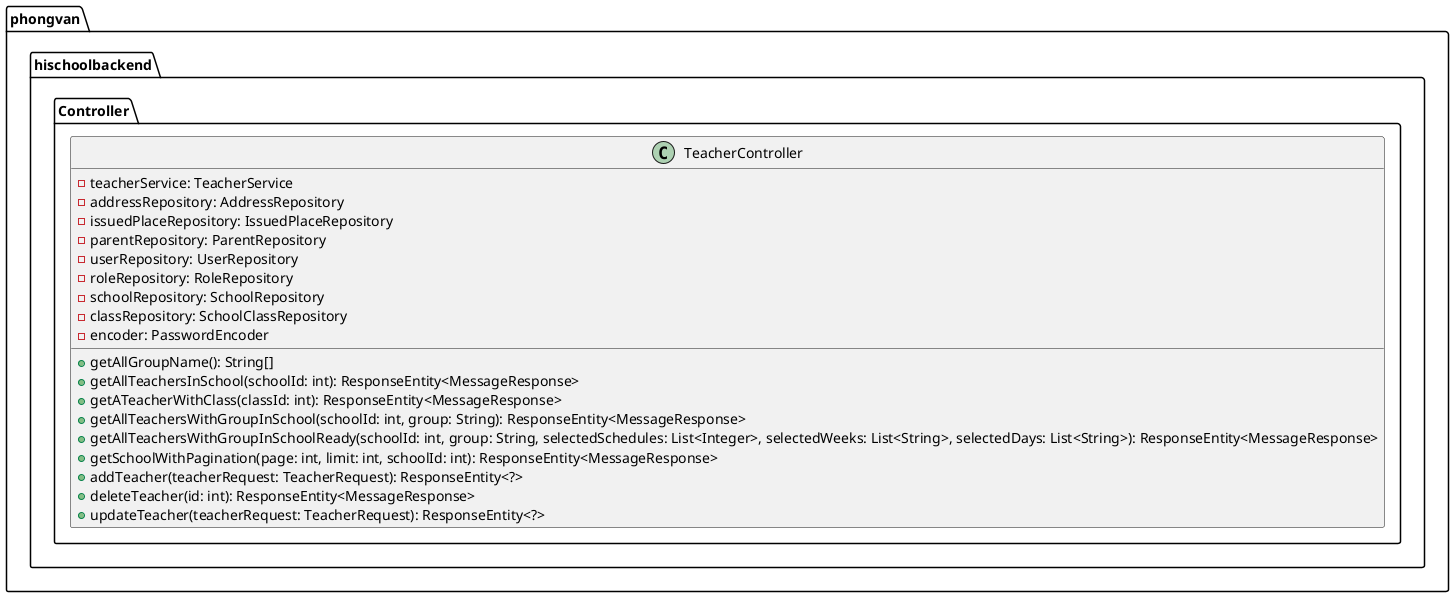 @startuml

package phongvan.hischoolbackend.Controller {
    class TeacherController {
        - teacherService: TeacherService
        - addressRepository: AddressRepository
        - issuedPlaceRepository: IssuedPlaceRepository
        - parentRepository: ParentRepository
        - userRepository: UserRepository
        - roleRepository: RoleRepository
        - schoolRepository: SchoolRepository
        - classRepository: SchoolClassRepository
        - encoder: PasswordEncoder

        + getAllGroupName(): String[]
        + getAllTeachersInSchool(schoolId: int): ResponseEntity<MessageResponse>
        + getATeacherWithClass(classId: int): ResponseEntity<MessageResponse>
        + getAllTeachersWithGroupInSchool(schoolId: int, group: String): ResponseEntity<MessageResponse>
        + getAllTeachersWithGroupInSchoolReady(schoolId: int, group: String, selectedSchedules: List<Integer>, selectedWeeks: List<String>, selectedDays: List<String>): ResponseEntity<MessageResponse>
        + getSchoolWithPagination(page: int, limit: int, schoolId: int): ResponseEntity<MessageResponse>
        + addTeacher(teacherRequest: TeacherRequest): ResponseEntity<?>
        + deleteTeacher(id: int): ResponseEntity<MessageResponse>
        + updateTeacher(teacherRequest: TeacherRequest): ResponseEntity<?>
    }
}

@enduml
